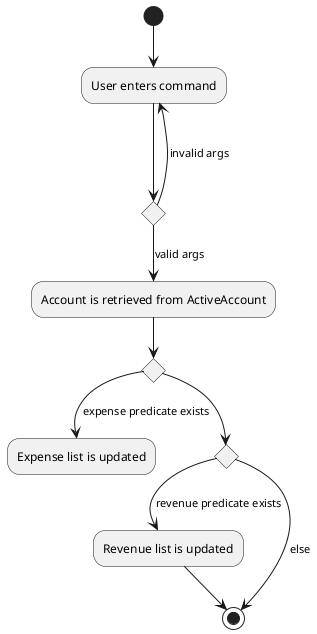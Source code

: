 @startuml

(*) --> User enters command
--> if "" then
---> [invalid args] "User enters command"
    else
    -down-> [valid args] "Account is retrieved from ActiveAccount"
    endif
--> if "" then
--> [expense predicate exists] "Expense list is updated"
else
--> if "" then
--> [revenue predicate exists] "Revenue list is updated"
    --> (*)
    else
    --> [else] (*)
endif


endif


@enduml
